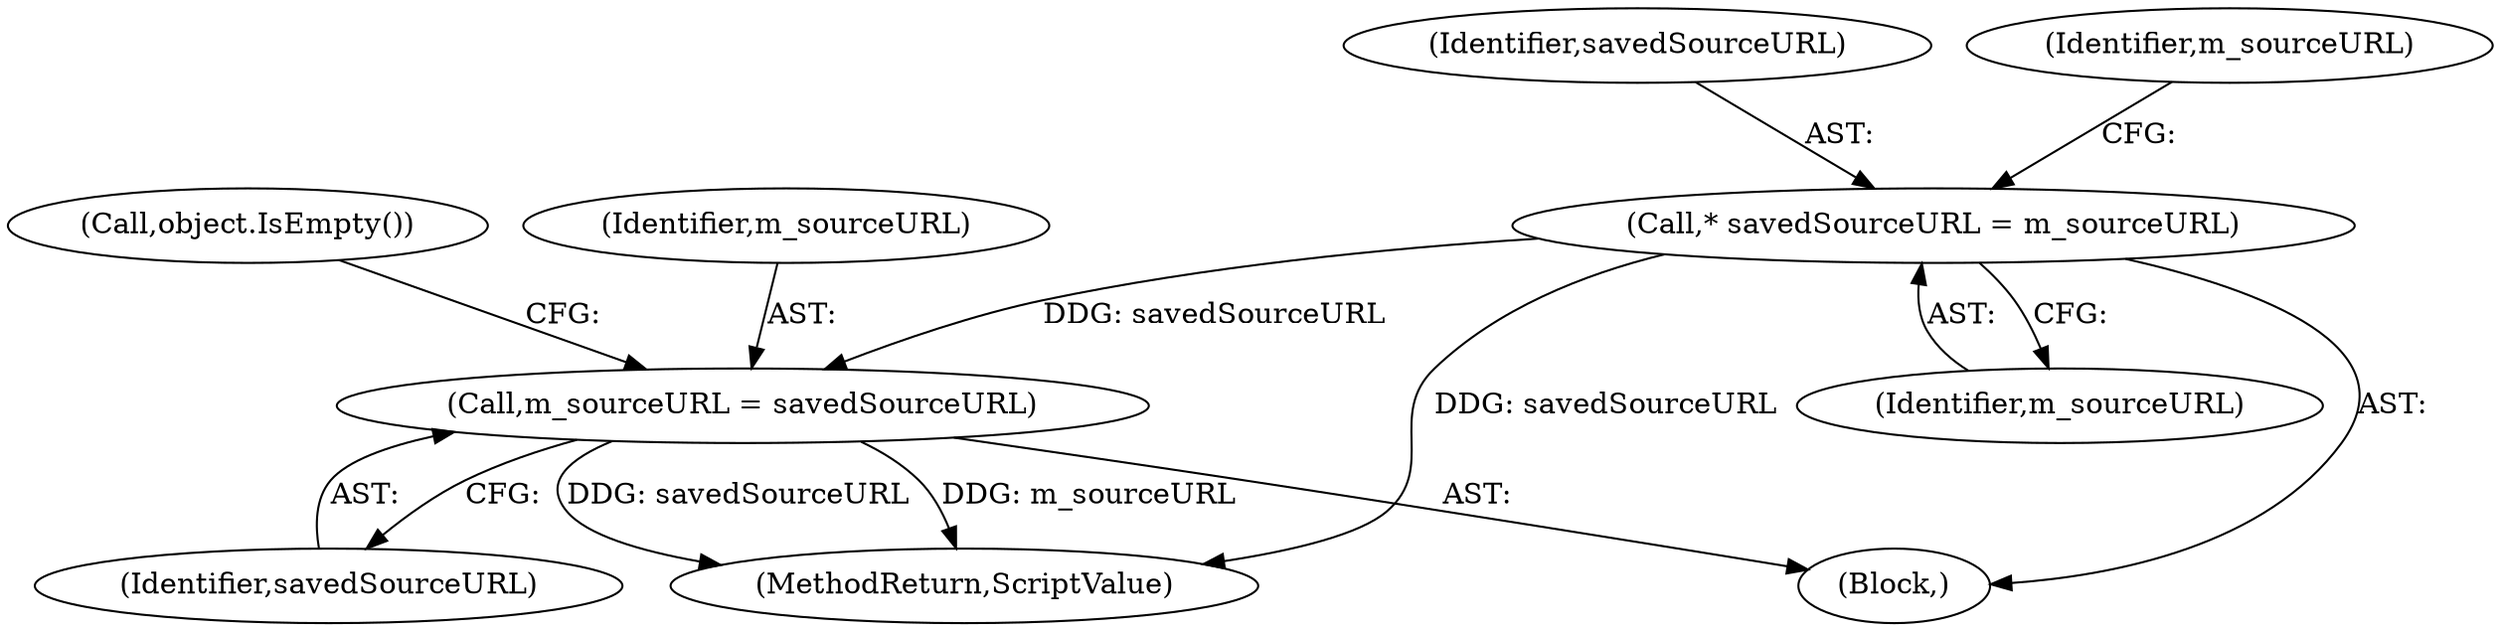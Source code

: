 digraph "0_Chrome_7edf2c655761e7505950013e62c89e3bd2f7e6dc@pointer" {
"1000109" [label="(Call,* savedSourceURL = m_sourceURL)"];
"1000143" [label="(Call,m_sourceURL = savedSourceURL)"];
"1000110" [label="(Identifier,savedSourceURL)"];
"1000143" [label="(Call,m_sourceURL = savedSourceURL)"];
"1000144" [label="(Identifier,m_sourceURL)"];
"1000111" [label="(Identifier,m_sourceURL)"];
"1000145" [label="(Identifier,savedSourceURL)"];
"1000109" [label="(Call,* savedSourceURL = m_sourceURL)"];
"1000147" [label="(Call,object.IsEmpty())"];
"1000103" [label="(Block,)"];
"1000113" [label="(Identifier,m_sourceURL)"];
"1000153" [label="(MethodReturn,ScriptValue)"];
"1000109" -> "1000103"  [label="AST: "];
"1000109" -> "1000111"  [label="CFG: "];
"1000110" -> "1000109"  [label="AST: "];
"1000111" -> "1000109"  [label="AST: "];
"1000113" -> "1000109"  [label="CFG: "];
"1000109" -> "1000153"  [label="DDG: savedSourceURL"];
"1000109" -> "1000143"  [label="DDG: savedSourceURL"];
"1000143" -> "1000103"  [label="AST: "];
"1000143" -> "1000145"  [label="CFG: "];
"1000144" -> "1000143"  [label="AST: "];
"1000145" -> "1000143"  [label="AST: "];
"1000147" -> "1000143"  [label="CFG: "];
"1000143" -> "1000153"  [label="DDG: m_sourceURL"];
"1000143" -> "1000153"  [label="DDG: savedSourceURL"];
}

